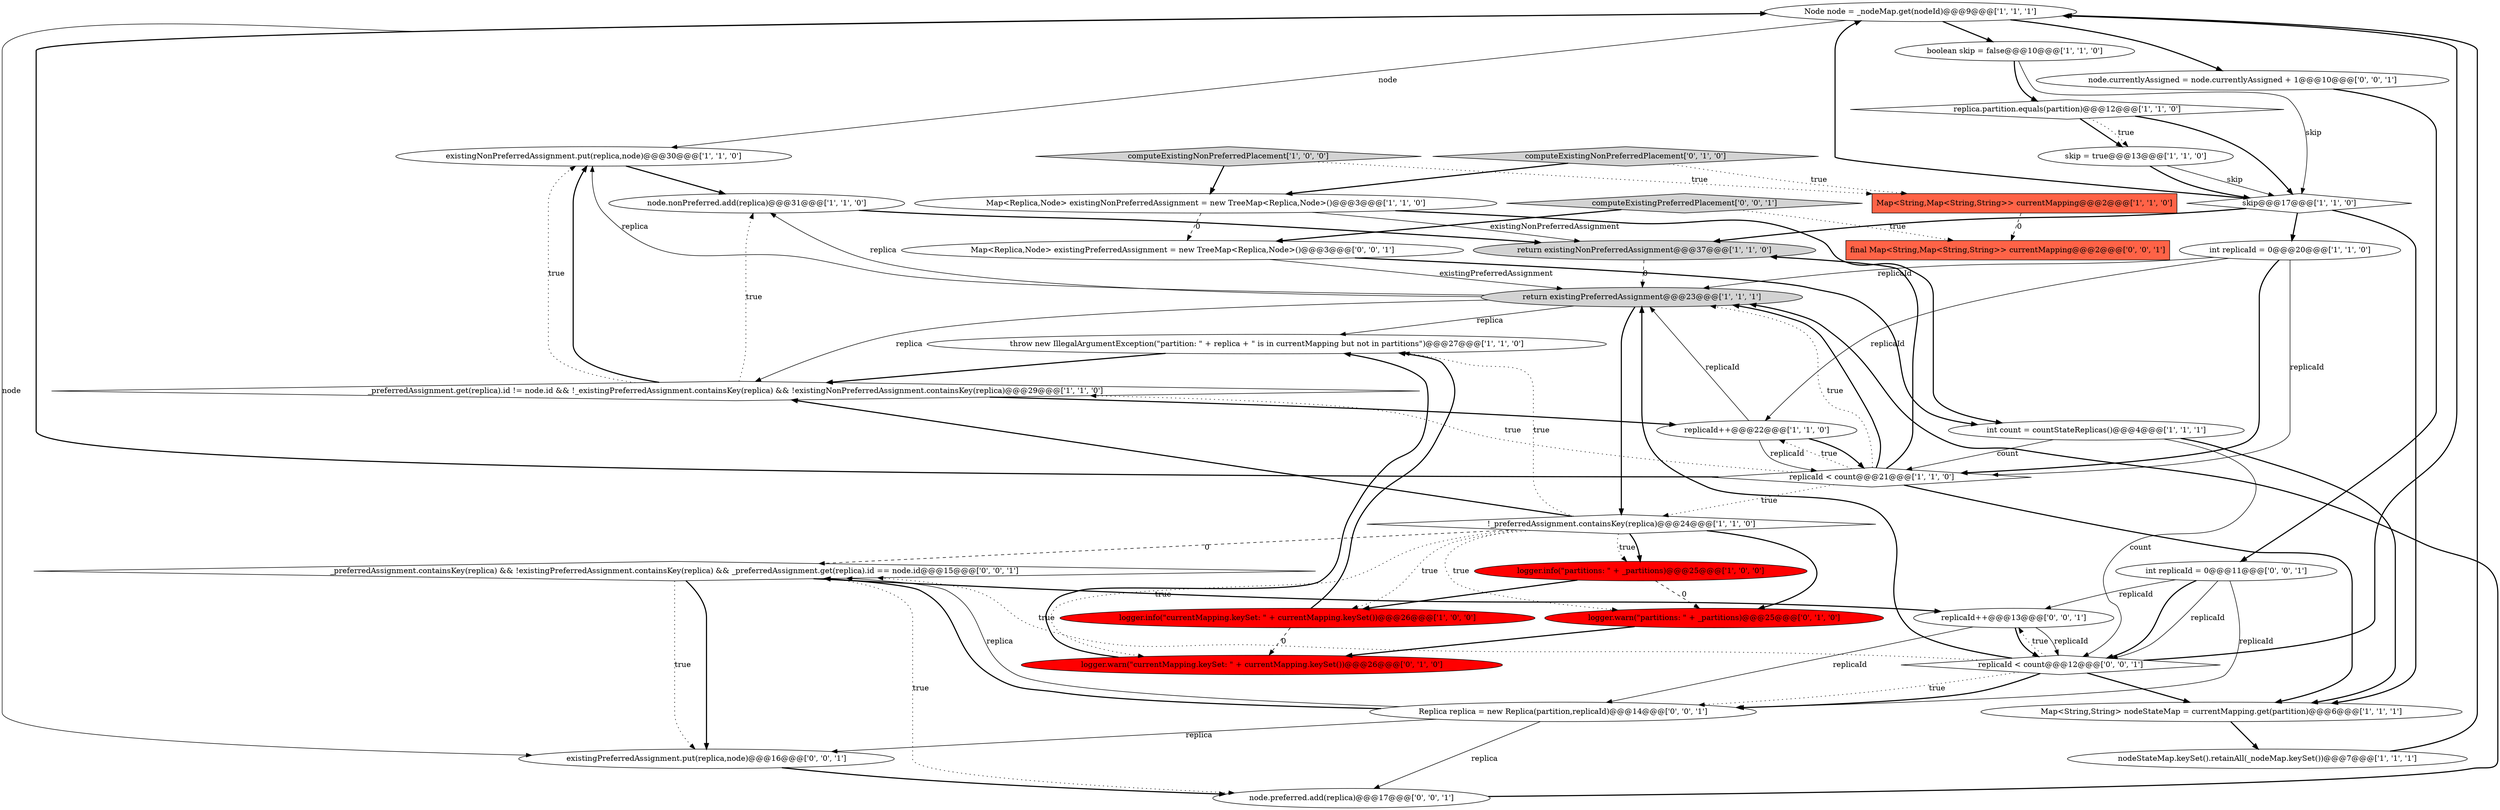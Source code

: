 digraph {
18 [style = filled, label = "Node node = _nodeMap.get(nodeId)@@@9@@@['1', '1', '1']", fillcolor = white, shape = ellipse image = "AAA0AAABBB1BBB"];
17 [style = filled, label = "nodeStateMap.keySet().retainAll(_nodeMap.keySet())@@@7@@@['1', '1', '1']", fillcolor = white, shape = ellipse image = "AAA0AAABBB1BBB"];
33 [style = filled, label = "_preferredAssignment.containsKey(replica) && !existingPreferredAssignment.containsKey(replica) && _preferredAssignment.get(replica).id == node.id@@@15@@@['0', '0', '1']", fillcolor = white, shape = diamond image = "AAA0AAABBB3BBB"];
7 [style = filled, label = "replicaId < count@@@21@@@['1', '1', '0']", fillcolor = white, shape = diamond image = "AAA0AAABBB1BBB"];
0 [style = filled, label = "throw new IllegalArgumentException(\"partition: \" + replica + \" is in currentMapping but not in partitions\")@@@27@@@['1', '1', '0']", fillcolor = white, shape = ellipse image = "AAA0AAABBB1BBB"];
26 [style = filled, label = "final Map<String,Map<String,String>> currentMapping@@@2@@@['0', '0', '1']", fillcolor = tomato, shape = box image = "AAA0AAABBB3BBB"];
13 [style = filled, label = "int count = countStateReplicas()@@@4@@@['1', '1', '1']", fillcolor = white, shape = ellipse image = "AAA0AAABBB1BBB"];
12 [style = filled, label = "skip@@@17@@@['1', '1', '0']", fillcolor = white, shape = diamond image = "AAA0AAABBB1BBB"];
20 [style = filled, label = "int replicaId = 0@@@20@@@['1', '1', '0']", fillcolor = white, shape = ellipse image = "AAA0AAABBB1BBB"];
16 [style = filled, label = "_preferredAssignment.get(replica).id != node.id && !_existingPreferredAssignment.containsKey(replica) && !existingNonPreferredAssignment.containsKey(replica)@@@29@@@['1', '1', '0']", fillcolor = white, shape = diamond image = "AAA0AAABBB1BBB"];
15 [style = filled, label = "logger.info(\"currentMapping.keySet: \" + currentMapping.keySet())@@@26@@@['1', '0', '0']", fillcolor = red, shape = ellipse image = "AAA1AAABBB1BBB"];
24 [style = filled, label = "logger.warn(\"partitions: \" + _partitions)@@@25@@@['0', '1', '0']", fillcolor = red, shape = ellipse image = "AAA1AAABBB2BBB"];
32 [style = filled, label = "int replicaId = 0@@@11@@@['0', '0', '1']", fillcolor = white, shape = ellipse image = "AAA0AAABBB3BBB"];
5 [style = filled, label = "node.nonPreferred.add(replica)@@@31@@@['1', '1', '0']", fillcolor = white, shape = ellipse image = "AAA0AAABBB1BBB"];
30 [style = filled, label = "node.preferred.add(replica)@@@17@@@['0', '0', '1']", fillcolor = white, shape = ellipse image = "AAA0AAABBB3BBB"];
29 [style = filled, label = "Replica replica = new Replica(partition,replicaId)@@@14@@@['0', '0', '1']", fillcolor = white, shape = ellipse image = "AAA0AAABBB3BBB"];
19 [style = filled, label = "existingNonPreferredAssignment.put(replica,node)@@@30@@@['1', '1', '0']", fillcolor = white, shape = ellipse image = "AAA0AAABBB1BBB"];
10 [style = filled, label = "skip = true@@@13@@@['1', '1', '0']", fillcolor = white, shape = ellipse image = "AAA0AAABBB1BBB"];
1 [style = filled, label = "computeExistingNonPreferredPlacement['1', '0', '0']", fillcolor = lightgray, shape = diamond image = "AAA0AAABBB1BBB"];
21 [style = filled, label = "return existingPreferredAssignment@@@23@@@['1', '1', '1']", fillcolor = lightgray, shape = ellipse image = "AAA0AAABBB1BBB"];
2 [style = filled, label = "return existingNonPreferredAssignment@@@37@@@['1', '1', '0']", fillcolor = lightgray, shape = ellipse image = "AAA0AAABBB1BBB"];
4 [style = filled, label = "replica.partition.equals(partition)@@@12@@@['1', '1', '0']", fillcolor = white, shape = diamond image = "AAA0AAABBB1BBB"];
36 [style = filled, label = "node.currentlyAssigned = node.currentlyAssigned + 1@@@10@@@['0', '0', '1']", fillcolor = white, shape = ellipse image = "AAA0AAABBB3BBB"];
35 [style = filled, label = "existingPreferredAssignment.put(replica,node)@@@16@@@['0', '0', '1']", fillcolor = white, shape = ellipse image = "AAA0AAABBB3BBB"];
23 [style = filled, label = "logger.warn(\"currentMapping.keySet: \" + currentMapping.keySet())@@@26@@@['0', '1', '0']", fillcolor = red, shape = ellipse image = "AAA1AAABBB2BBB"];
8 [style = filled, label = "Map<Replica,Node> existingNonPreferredAssignment = new TreeMap<Replica,Node>()@@@3@@@['1', '1', '0']", fillcolor = white, shape = ellipse image = "AAA0AAABBB1BBB"];
22 [style = filled, label = "!_preferredAssignment.containsKey(replica)@@@24@@@['1', '1', '0']", fillcolor = white, shape = diamond image = "AAA0AAABBB1BBB"];
6 [style = filled, label = "boolean skip = false@@@10@@@['1', '1', '0']", fillcolor = white, shape = ellipse image = "AAA0AAABBB1BBB"];
31 [style = filled, label = "replicaId < count@@@12@@@['0', '0', '1']", fillcolor = white, shape = diamond image = "AAA0AAABBB3BBB"];
3 [style = filled, label = "Map<String,Map<String,String>> currentMapping@@@2@@@['1', '1', '0']", fillcolor = tomato, shape = box image = "AAA0AAABBB1BBB"];
11 [style = filled, label = "replicaId++@@@22@@@['1', '1', '0']", fillcolor = white, shape = ellipse image = "AAA0AAABBB1BBB"];
25 [style = filled, label = "computeExistingNonPreferredPlacement['0', '1', '0']", fillcolor = lightgray, shape = diamond image = "AAA0AAABBB2BBB"];
27 [style = filled, label = "replicaId++@@@13@@@['0', '0', '1']", fillcolor = white, shape = ellipse image = "AAA0AAABBB3BBB"];
28 [style = filled, label = "Map<Replica,Node> existingPreferredAssignment = new TreeMap<Replica,Node>()@@@3@@@['0', '0', '1']", fillcolor = white, shape = ellipse image = "AAA0AAABBB3BBB"];
14 [style = filled, label = "logger.info(\"partitions: \" + _partitions)@@@25@@@['1', '0', '0']", fillcolor = red, shape = ellipse image = "AAA1AAABBB1BBB"];
34 [style = filled, label = "computeExistingPreferredPlacement['0', '0', '1']", fillcolor = lightgray, shape = diamond image = "AAA0AAABBB3BBB"];
9 [style = filled, label = "Map<String,String> nodeStateMap = currentMapping.get(partition)@@@6@@@['1', '1', '1']", fillcolor = white, shape = ellipse image = "AAA0AAABBB1BBB"];
14->24 [style = dashed, label="0"];
28->21 [style = solid, label="existingPreferredAssignment"];
31->9 [style = bold, label=""];
31->21 [style = bold, label=""];
32->27 [style = solid, label="replicaId"];
12->9 [style = bold, label=""];
22->14 [style = dotted, label="true"];
34->26 [style = dotted, label="true"];
1->3 [style = dotted, label="true"];
7->9 [style = bold, label=""];
19->5 [style = bold, label=""];
12->2 [style = bold, label=""];
33->35 [style = dotted, label="true"];
10->12 [style = bold, label=""];
15->0 [style = bold, label=""];
31->27 [style = dotted, label="true"];
16->5 [style = dotted, label="true"];
12->18 [style = bold, label=""];
7->16 [style = dotted, label="true"];
29->30 [style = solid, label="replica"];
8->2 [style = solid, label="existingNonPreferredAssignment"];
22->23 [style = dotted, label="true"];
21->16 [style = solid, label="replica"];
22->0 [style = dotted, label="true"];
13->31 [style = solid, label="count"];
27->31 [style = bold, label=""];
31->29 [style = bold, label=""];
9->17 [style = bold, label=""];
27->29 [style = solid, label="replicaId"];
22->24 [style = dotted, label="true"];
8->28 [style = dashed, label="0"];
16->19 [style = bold, label=""];
31->33 [style = dotted, label="true"];
33->27 [style = bold, label=""];
18->19 [style = solid, label="node"];
6->4 [style = bold, label=""];
2->21 [style = dashed, label="0"];
21->22 [style = bold, label=""];
7->2 [style = bold, label=""];
29->35 [style = solid, label="replica"];
20->11 [style = solid, label="replicaId"];
11->21 [style = solid, label="replicaId"];
14->15 [style = bold, label=""];
20->7 [style = bold, label=""];
22->14 [style = bold, label=""];
7->22 [style = dotted, label="true"];
7->21 [style = dotted, label="true"];
31->29 [style = dotted, label="true"];
32->31 [style = bold, label=""];
4->10 [style = bold, label=""];
21->5 [style = solid, label="replica"];
0->16 [style = bold, label=""];
1->8 [style = bold, label=""];
3->26 [style = dashed, label="0"];
22->16 [style = bold, label=""];
4->10 [style = dotted, label="true"];
22->33 [style = dashed, label="0"];
29->33 [style = solid, label="replica"];
12->20 [style = bold, label=""];
13->7 [style = solid, label="count"];
23->0 [style = bold, label=""];
34->28 [style = bold, label=""];
18->35 [style = solid, label="node"];
32->29 [style = solid, label="replicaId"];
30->21 [style = bold, label=""];
7->11 [style = dotted, label="true"];
18->6 [style = bold, label=""];
20->21 [style = solid, label="replicaId"];
7->18 [style = bold, label=""];
4->12 [style = bold, label=""];
21->0 [style = solid, label="replica"];
13->9 [style = bold, label=""];
35->30 [style = bold, label=""];
22->15 [style = dotted, label="true"];
21->19 [style = solid, label="replica"];
8->13 [style = bold, label=""];
24->23 [style = bold, label=""];
16->19 [style = dotted, label="true"];
33->35 [style = bold, label=""];
15->23 [style = dashed, label="0"];
16->11 [style = bold, label=""];
36->32 [style = bold, label=""];
28->13 [style = bold, label=""];
31->18 [style = bold, label=""];
18->36 [style = bold, label=""];
33->30 [style = dotted, label="true"];
11->7 [style = solid, label="replicaId"];
5->2 [style = bold, label=""];
29->33 [style = bold, label=""];
11->7 [style = bold, label=""];
27->31 [style = solid, label="replicaId"];
7->21 [style = bold, label=""];
25->3 [style = dotted, label="true"];
25->8 [style = bold, label=""];
22->24 [style = bold, label=""];
10->12 [style = solid, label="skip"];
6->12 [style = solid, label="skip"];
20->7 [style = solid, label="replicaId"];
17->18 [style = bold, label=""];
32->31 [style = solid, label="replicaId"];
}
